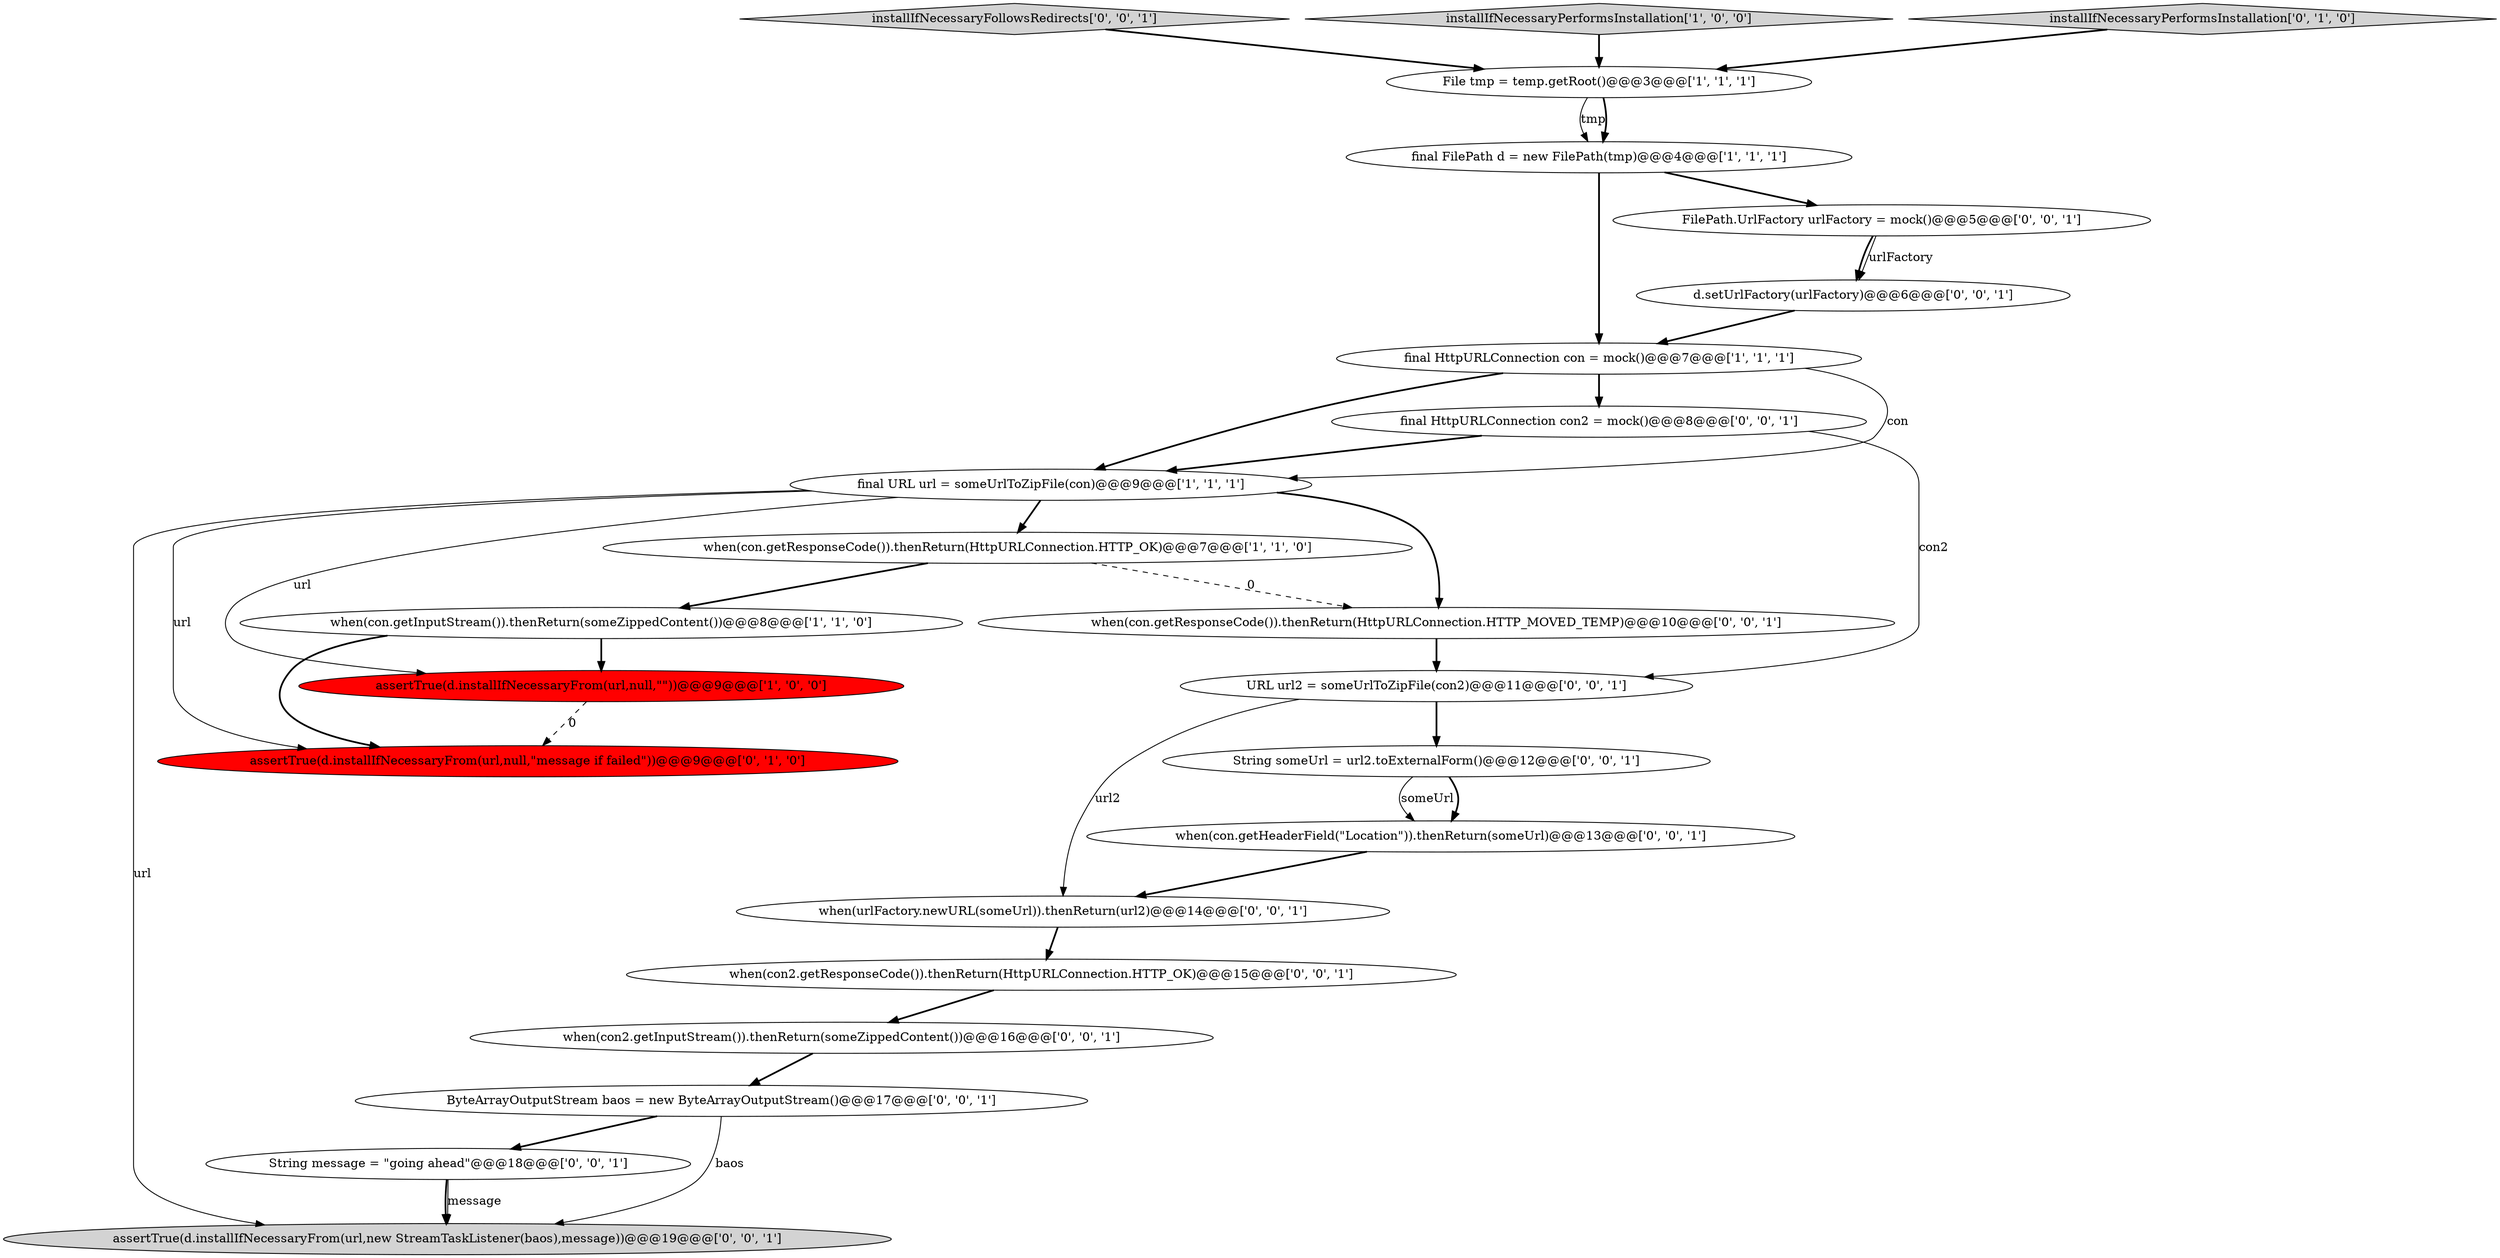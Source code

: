 digraph {
10 [style = filled, label = "when(con2.getInputStream()).thenReturn(someZippedContent())@@@16@@@['0', '0', '1']", fillcolor = white, shape = ellipse image = "AAA0AAABBB3BBB"];
6 [style = filled, label = "assertTrue(d.installIfNecessaryFrom(url,null,\"\"))@@@9@@@['1', '0', '0']", fillcolor = red, shape = ellipse image = "AAA1AAABBB1BBB"];
19 [style = filled, label = "when(con.getHeaderField(\"Location\")).thenReturn(someUrl)@@@13@@@['0', '0', '1']", fillcolor = white, shape = ellipse image = "AAA0AAABBB3BBB"];
3 [style = filled, label = "final FilePath d = new FilePath(tmp)@@@4@@@['1', '1', '1']", fillcolor = white, shape = ellipse image = "AAA0AAABBB1BBB"];
7 [style = filled, label = "File tmp = temp.getRoot()@@@3@@@['1', '1', '1']", fillcolor = white, shape = ellipse image = "AAA0AAABBB1BBB"];
14 [style = filled, label = "when(con2.getResponseCode()).thenReturn(HttpURLConnection.HTTP_OK)@@@15@@@['0', '0', '1']", fillcolor = white, shape = ellipse image = "AAA0AAABBB3BBB"];
2 [style = filled, label = "when(con.getResponseCode()).thenReturn(HttpURLConnection.HTTP_OK)@@@7@@@['1', '1', '0']", fillcolor = white, shape = ellipse image = "AAA0AAABBB1BBB"];
18 [style = filled, label = "when(con.getResponseCode()).thenReturn(HttpURLConnection.HTTP_MOVED_TEMP)@@@10@@@['0', '0', '1']", fillcolor = white, shape = ellipse image = "AAA0AAABBB3BBB"];
17 [style = filled, label = "installIfNecessaryFollowsRedirects['0', '0', '1']", fillcolor = lightgray, shape = diamond image = "AAA0AAABBB3BBB"];
11 [style = filled, label = "assertTrue(d.installIfNecessaryFrom(url,new StreamTaskListener(baos),message))@@@19@@@['0', '0', '1']", fillcolor = lightgray, shape = ellipse image = "AAA0AAABBB3BBB"];
23 [style = filled, label = "FilePath.UrlFactory urlFactory = mock()@@@5@@@['0', '0', '1']", fillcolor = white, shape = ellipse image = "AAA0AAABBB3BBB"];
15 [style = filled, label = "URL url2 = someUrlToZipFile(con2)@@@11@@@['0', '0', '1']", fillcolor = white, shape = ellipse image = "AAA0AAABBB3BBB"];
1 [style = filled, label = "final URL url = someUrlToZipFile(con)@@@9@@@['1', '1', '1']", fillcolor = white, shape = ellipse image = "AAA0AAABBB1BBB"];
20 [style = filled, label = "String message = \"going ahead\"@@@18@@@['0', '0', '1']", fillcolor = white, shape = ellipse image = "AAA0AAABBB3BBB"];
4 [style = filled, label = "final HttpURLConnection con = mock()@@@7@@@['1', '1', '1']", fillcolor = white, shape = ellipse image = "AAA0AAABBB1BBB"];
21 [style = filled, label = "ByteArrayOutputStream baos = new ByteArrayOutputStream()@@@17@@@['0', '0', '1']", fillcolor = white, shape = ellipse image = "AAA0AAABBB3BBB"];
13 [style = filled, label = "final HttpURLConnection con2 = mock()@@@8@@@['0', '0', '1']", fillcolor = white, shape = ellipse image = "AAA0AAABBB3BBB"];
0 [style = filled, label = "installIfNecessaryPerformsInstallation['1', '0', '0']", fillcolor = lightgray, shape = diamond image = "AAA0AAABBB1BBB"];
8 [style = filled, label = "installIfNecessaryPerformsInstallation['0', '1', '0']", fillcolor = lightgray, shape = diamond image = "AAA0AAABBB2BBB"];
12 [style = filled, label = "String someUrl = url2.toExternalForm()@@@12@@@['0', '0', '1']", fillcolor = white, shape = ellipse image = "AAA0AAABBB3BBB"];
22 [style = filled, label = "d.setUrlFactory(urlFactory)@@@6@@@['0', '0', '1']", fillcolor = white, shape = ellipse image = "AAA0AAABBB3BBB"];
9 [style = filled, label = "assertTrue(d.installIfNecessaryFrom(url,null,\"message if failed\"))@@@9@@@['0', '1', '0']", fillcolor = red, shape = ellipse image = "AAA1AAABBB2BBB"];
16 [style = filled, label = "when(urlFactory.newURL(someUrl)).thenReturn(url2)@@@14@@@['0', '0', '1']", fillcolor = white, shape = ellipse image = "AAA0AAABBB3BBB"];
5 [style = filled, label = "when(con.getInputStream()).thenReturn(someZippedContent())@@@8@@@['1', '1', '0']", fillcolor = white, shape = ellipse image = "AAA0AAABBB1BBB"];
13->15 [style = solid, label="con2"];
5->9 [style = bold, label=""];
20->11 [style = solid, label="message"];
4->13 [style = bold, label=""];
6->9 [style = dashed, label="0"];
18->15 [style = bold, label=""];
1->6 [style = solid, label="url"];
14->10 [style = bold, label=""];
1->18 [style = bold, label=""];
10->21 [style = bold, label=""];
7->3 [style = solid, label="tmp"];
3->4 [style = bold, label=""];
7->3 [style = bold, label=""];
1->11 [style = solid, label="url"];
8->7 [style = bold, label=""];
13->1 [style = bold, label=""];
19->16 [style = bold, label=""];
0->7 [style = bold, label=""];
22->4 [style = bold, label=""];
17->7 [style = bold, label=""];
15->16 [style = solid, label="url2"];
3->23 [style = bold, label=""];
23->22 [style = bold, label=""];
21->20 [style = bold, label=""];
23->22 [style = solid, label="urlFactory"];
5->6 [style = bold, label=""];
4->1 [style = solid, label="con"];
2->18 [style = dashed, label="0"];
16->14 [style = bold, label=""];
4->1 [style = bold, label=""];
1->2 [style = bold, label=""];
1->9 [style = solid, label="url"];
15->12 [style = bold, label=""];
12->19 [style = bold, label=""];
21->11 [style = solid, label="baos"];
12->19 [style = solid, label="someUrl"];
2->5 [style = bold, label=""];
20->11 [style = bold, label=""];
}
